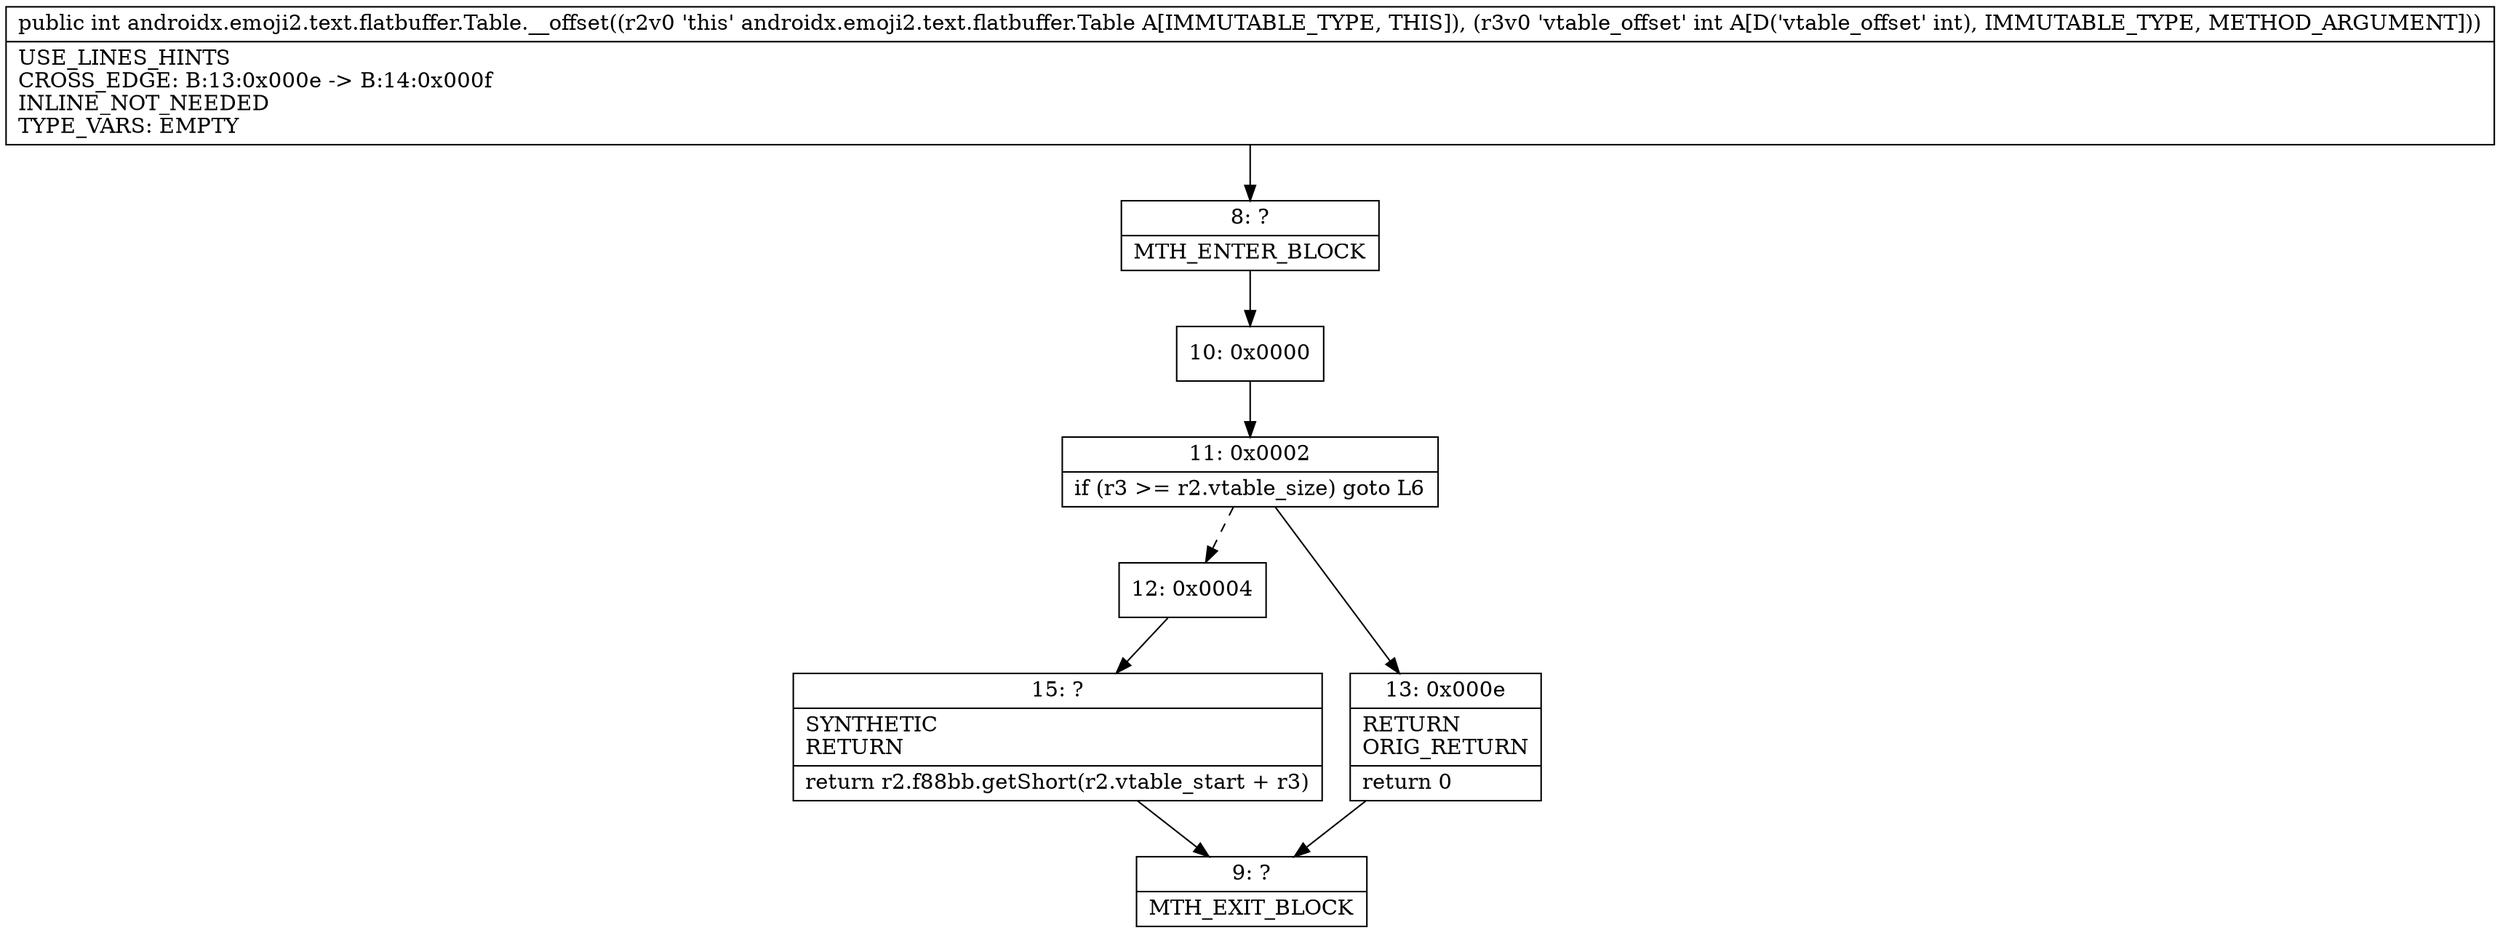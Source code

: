 digraph "CFG forandroidx.emoji2.text.flatbuffer.Table.__offset(I)I" {
Node_8 [shape=record,label="{8\:\ ?|MTH_ENTER_BLOCK\l}"];
Node_10 [shape=record,label="{10\:\ 0x0000}"];
Node_11 [shape=record,label="{11\:\ 0x0002|if (r3 \>= r2.vtable_size) goto L6\l}"];
Node_12 [shape=record,label="{12\:\ 0x0004}"];
Node_15 [shape=record,label="{15\:\ ?|SYNTHETIC\lRETURN\l|return r2.f88bb.getShort(r2.vtable_start + r3)\l}"];
Node_9 [shape=record,label="{9\:\ ?|MTH_EXIT_BLOCK\l}"];
Node_13 [shape=record,label="{13\:\ 0x000e|RETURN\lORIG_RETURN\l|return 0\l}"];
MethodNode[shape=record,label="{public int androidx.emoji2.text.flatbuffer.Table.__offset((r2v0 'this' androidx.emoji2.text.flatbuffer.Table A[IMMUTABLE_TYPE, THIS]), (r3v0 'vtable_offset' int A[D('vtable_offset' int), IMMUTABLE_TYPE, METHOD_ARGUMENT]))  | USE_LINES_HINTS\lCROSS_EDGE: B:13:0x000e \-\> B:14:0x000f\lINLINE_NOT_NEEDED\lTYPE_VARS: EMPTY\l}"];
MethodNode -> Node_8;Node_8 -> Node_10;
Node_10 -> Node_11;
Node_11 -> Node_12[style=dashed];
Node_11 -> Node_13;
Node_12 -> Node_15;
Node_15 -> Node_9;
Node_13 -> Node_9;
}


